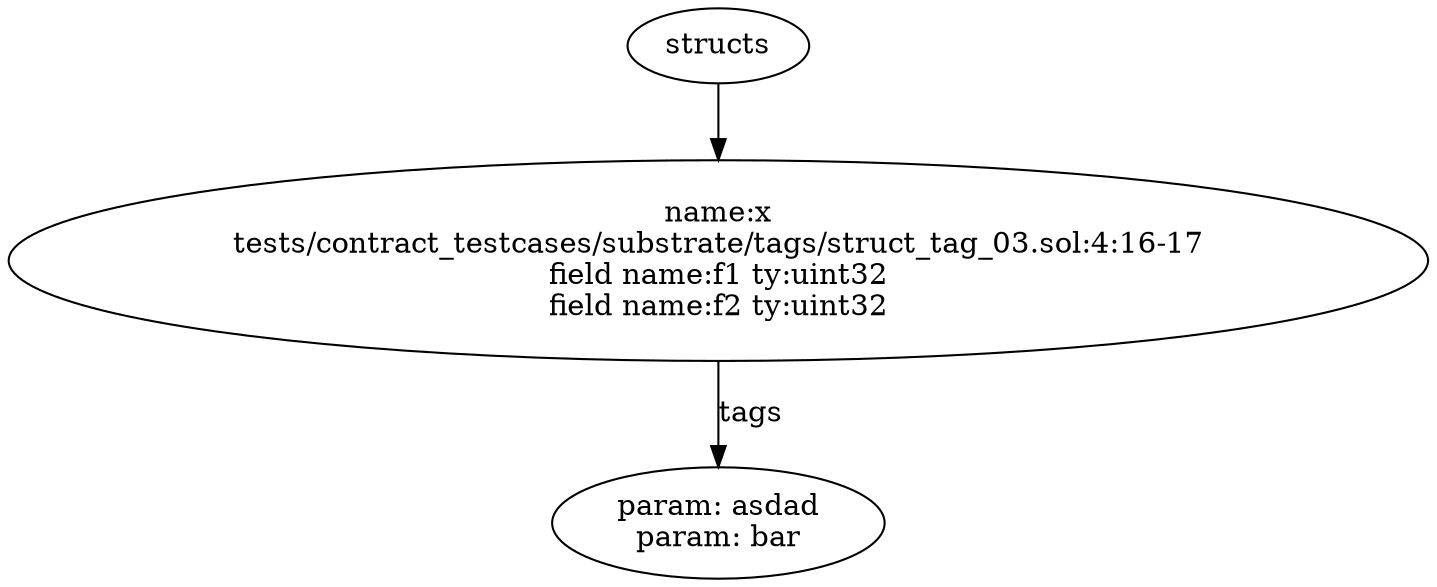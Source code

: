strict digraph "tests/contract_testcases/substrate/tags/struct_tag_03.sol" {
	x [label="name:x\ntests/contract_testcases/substrate/tags/struct_tag_03.sol:4:16-17\nfield name:f1 ty:uint32\nfield name:f2 ty:uint32"]
	tags [label="param: asdad\nparam: bar"]
	structs -> x
	x -> tags [label="tags"]
}
